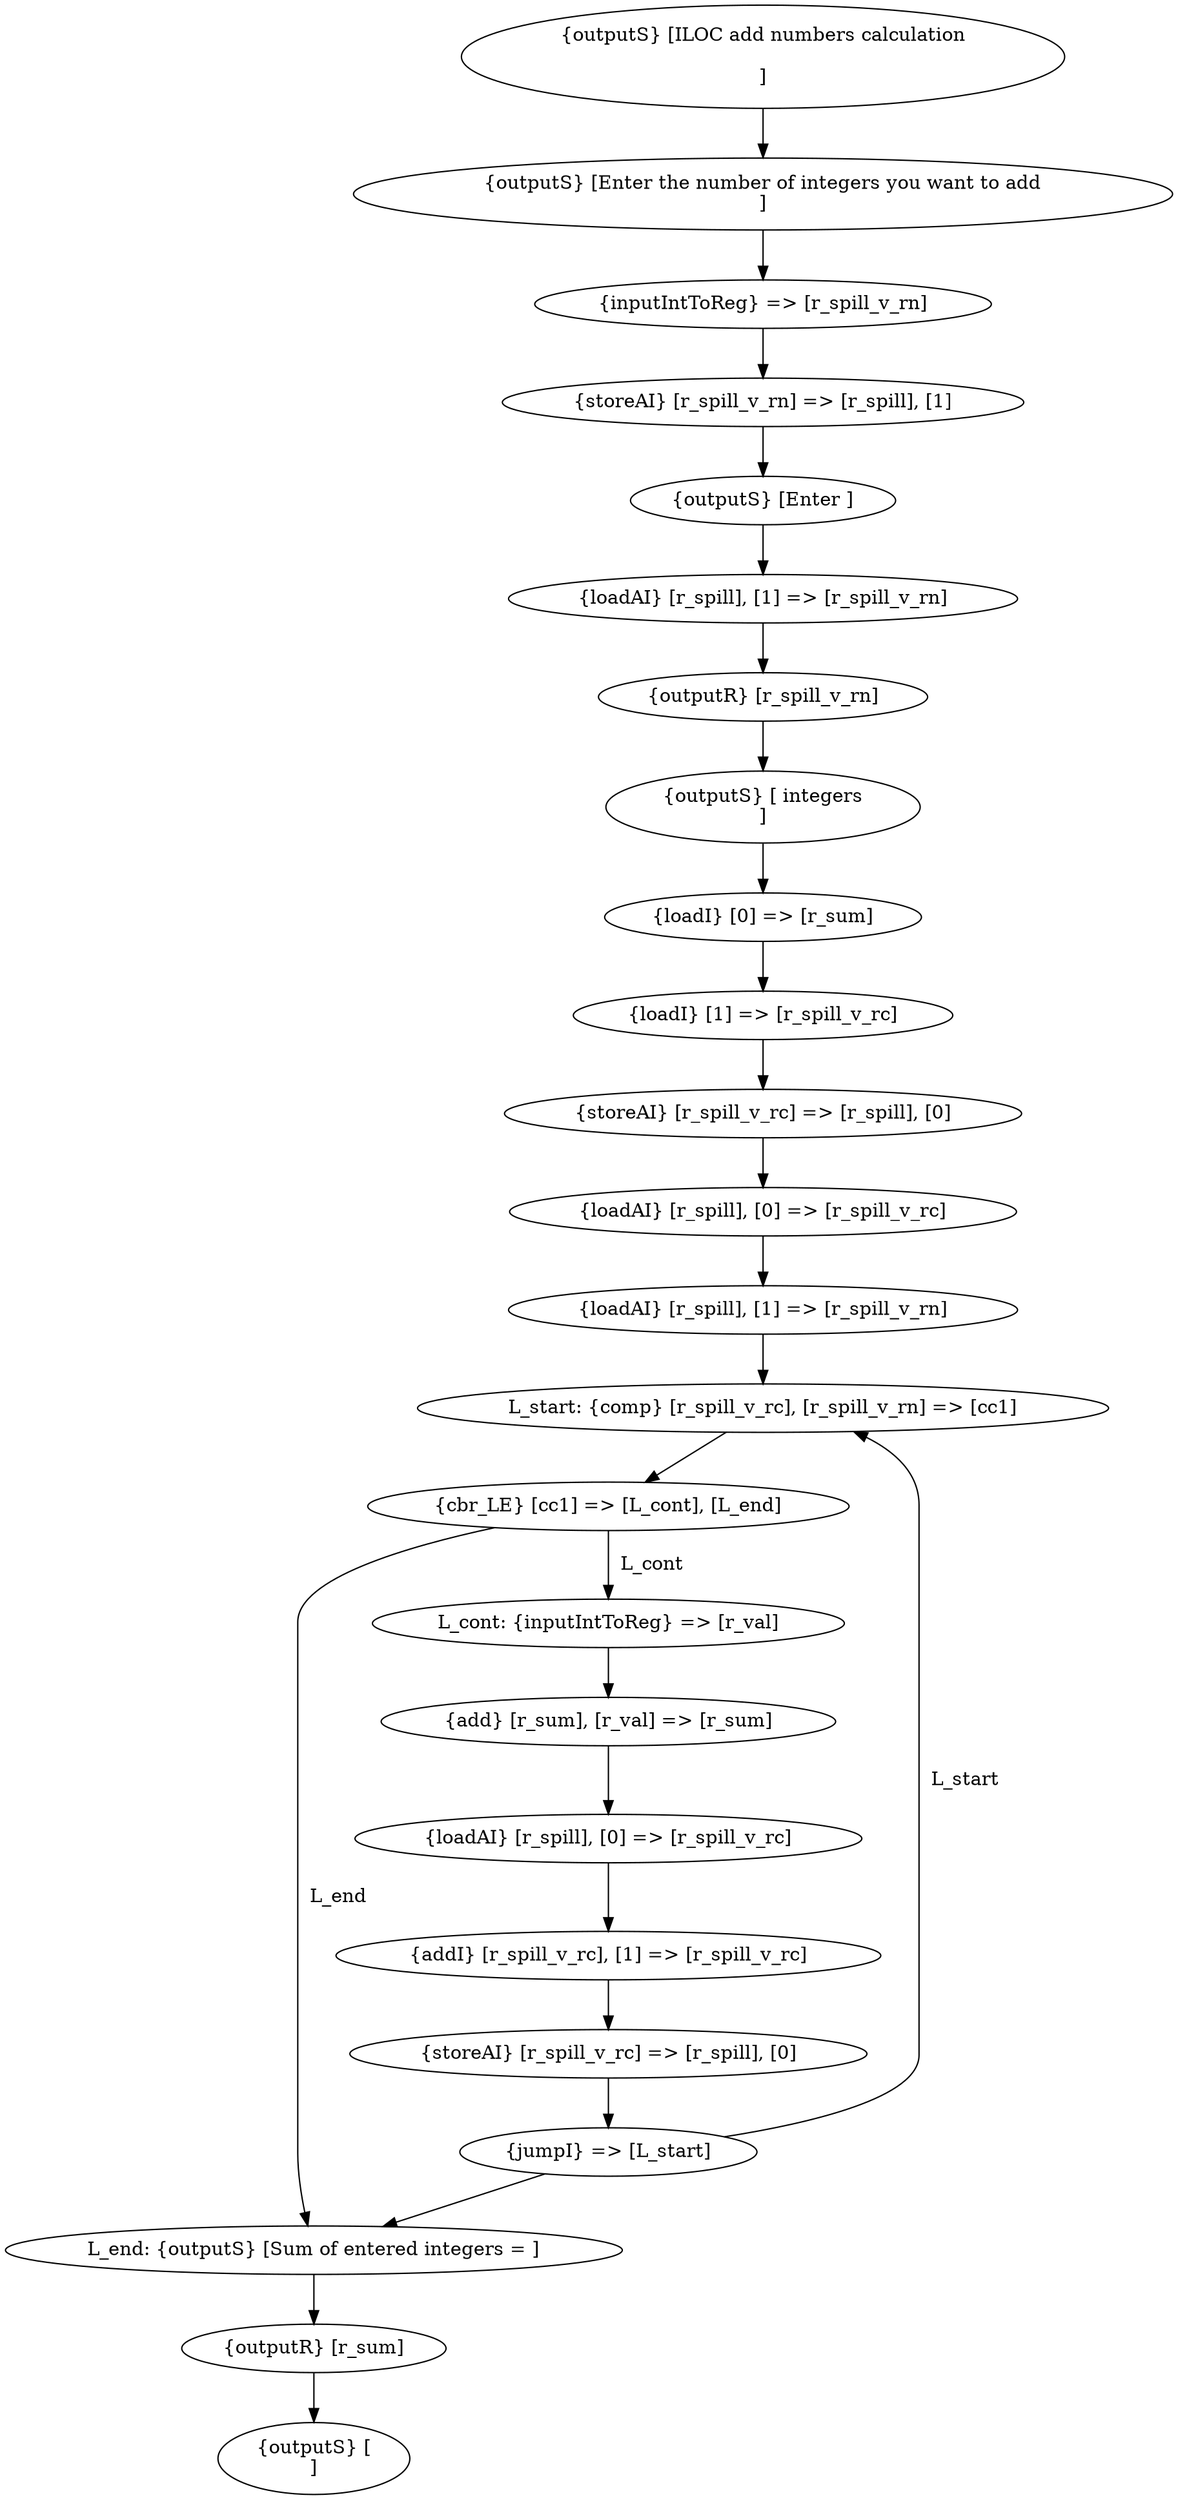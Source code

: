 digraph G {
  1 [ label="\{outputS\} \[ILOC add numbers calculation\n\n\]" ];
  2 [ label="\{outputS\} \[Enter the number of integers you want to add\n\]" ];
  3 [ label="\{inputIntToReg\} =\> \[r_spill_v_rn\]" ];
  4 [ label="\{storeAI\} \[r_spill_v_rn\] =\> \[r_spill\], \[1\]" ];
  5 [ label="\{outputS\} \[Enter \]" ];
  6 [ label="\{loadAI\} \[r_spill\], \[1\] =\> \[r_spill_v_rn\]" ];
  7 [ label="\{outputR\} \[r_spill_v_rn\]" ];
  8 [ label="\{outputS\} \[ integers\n\]" ];
  9 [ label="\{loadI\} \[0\] =\> \[r_sum\]" ];
  10 [ label="\{loadI\} \[1\] =\> \[r_spill_v_rc\]" ];
  11 [ label="\{storeAI\} \[r_spill_v_rc\] =\> \[r_spill\], \[0\]" ];
  12 [ label="\{loadAI\} \[r_spill\], \[0\] =\> \[r_spill_v_rc\]" ];
  13 [ label="\{loadAI\} \[r_spill\], \[1\] =\> \[r_spill_v_rn\]" ];
  14 [ label="L_start: \{comp\} \[r_spill_v_rc\], \[r_spill_v_rn\] =\> \[cc1\]" ];
  15 [ label="\{cbr_LE\} \[cc1\] =\> \[L_cont\], \[L_end\]" ];
  16 [ label="L_cont: \{inputIntToReg\} =\> \[r_val\]" ];
  17 [ label="\{add\} \[r_sum\], \[r_val\] =\> \[r_sum\]" ];
  18 [ label="\{loadAI\} \[r_spill\], \[0\] =\> \[r_spill_v_rc\]" ];
  19 [ label="\{addI\} \[r_spill_v_rc\], \[1\] =\> \[r_spill_v_rc\]" ];
  20 [ label="\{storeAI\} \[r_spill_v_rc\] =\> \[r_spill\], \[0\]" ];
  21 [ label="\{jumpI\} =\> \[L_start\]" ];
  22 [ label="L_end: \{outputS\} \[Sum of entered integers = \]" ];
  23 [ label="\{outputR\} \[r_sum\]" ];
  24 [ label="\{outputS\} \[\n\]" ];
  1 -> 2 [ label="" ];
  2 -> 3 [ label="" ];
  3 -> 4 [ label="" ];
  4 -> 5 [ label="" ];
  5 -> 6 [ label="" ];
  6 -> 7 [ label="" ];
  7 -> 8 [ label="" ];
  8 -> 9 [ label="" ];
  9 -> 10 [ label="" ];
  10 -> 11 [ label="" ];
  11 -> 12 [ label="" ];
  12 -> 13 [ label="" ];
  13 -> 14 [ label="" ];
  14 -> 15 [ label="" ];
  15 -> 16 [ label="  L_cont" ];
  15 -> 22 [ label="  L_end" ];
  16 -> 17 [ label="" ];
  17 -> 18 [ label="" ];
  18 -> 19 [ label="" ];
  19 -> 20 [ label="" ];
  20 -> 21 [ label="" ];
  21 -> 14 [ label="  L_start" ];
  21 -> 22 [ label="" ];
  22 -> 23 [ label="" ];
  23 -> 24 [ label="" ];
}
